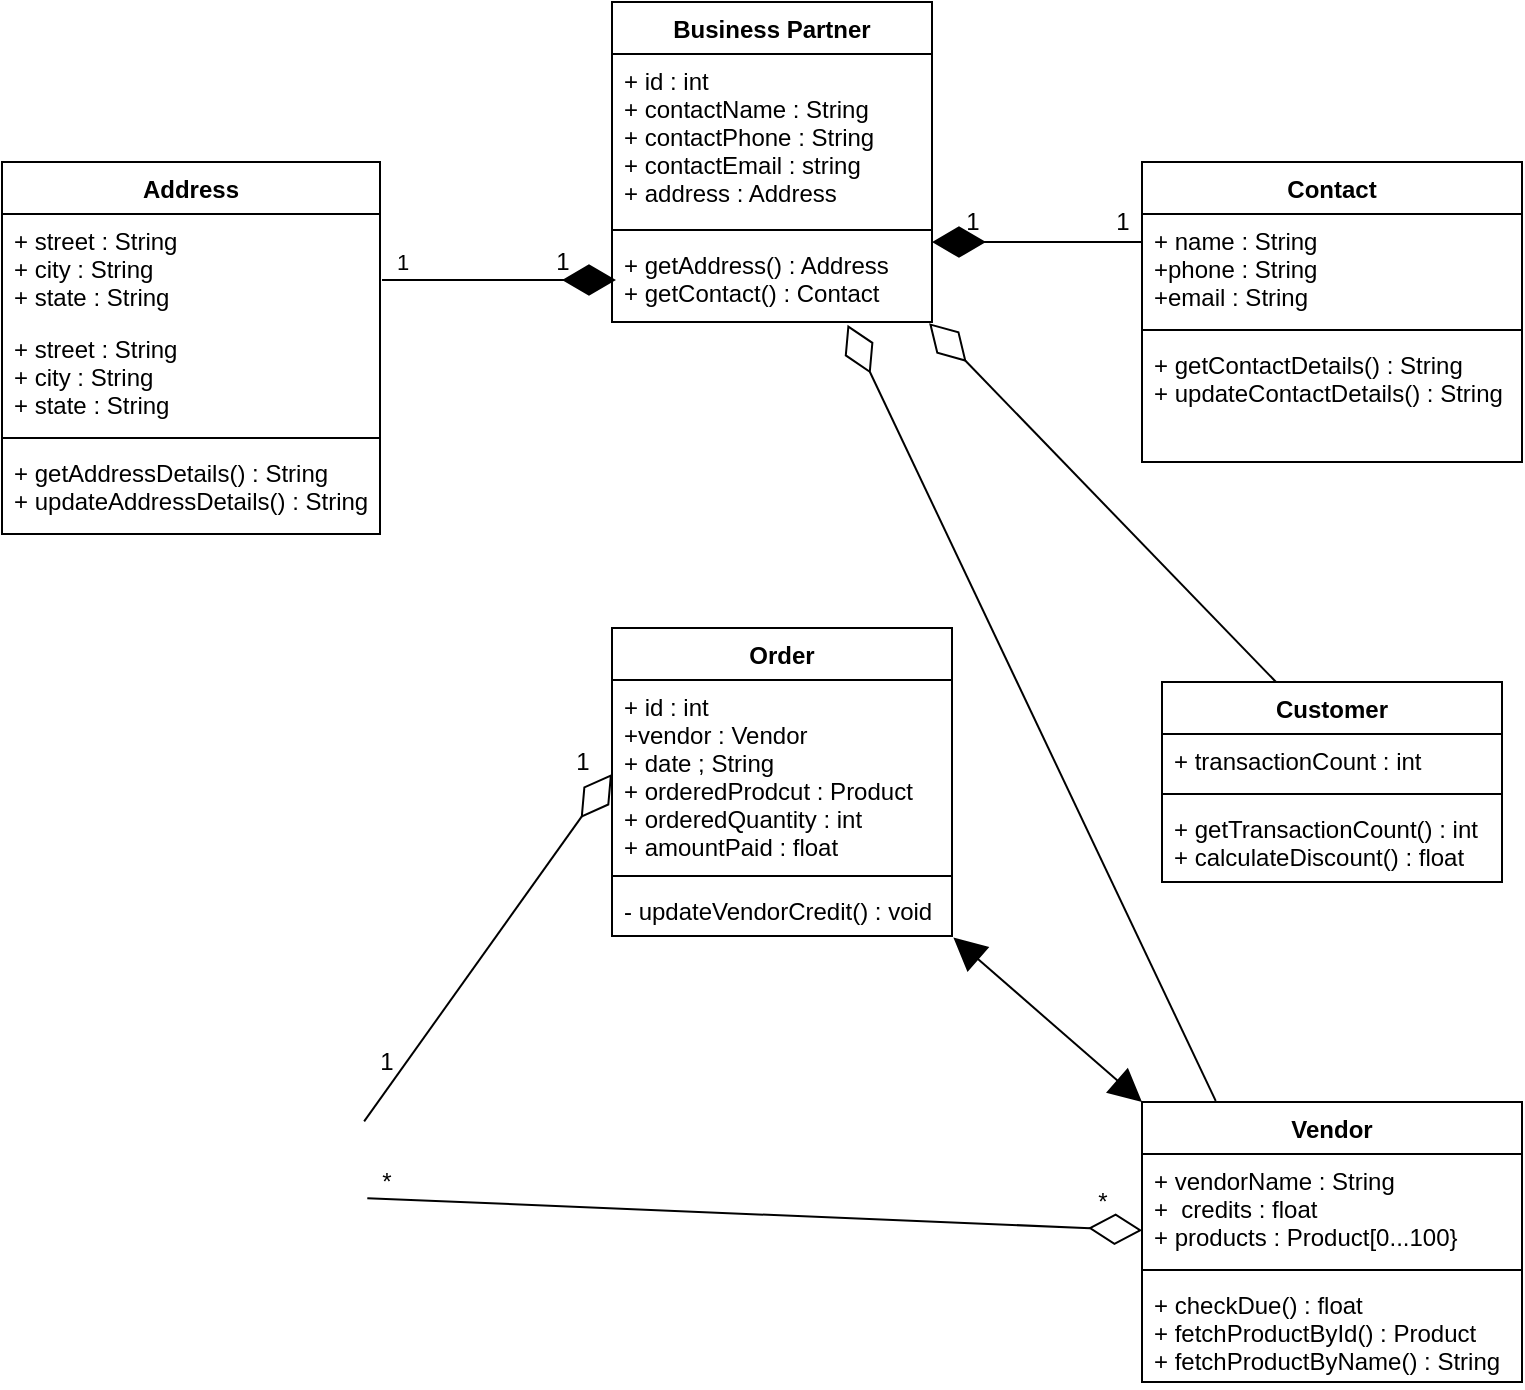 <mxfile version="15.3.3" type="device"><diagram id="SDHZX0b3BYkC4CtzwOez" name="Page-1"><mxGraphModel dx="1038" dy="547" grid="1" gridSize="10" guides="1" tooltips="1" connect="1" arrows="1" fold="1" page="1" pageScale="1" pageWidth="850" pageHeight="1100" math="0" shadow="0"><root><mxCell id="0"/><mxCell id="1" parent="0"/><mxCell id="wdYZqFCPgq0MR4HSgCL4-1" value="Business Partner" style="swimlane;fontStyle=1;align=center;verticalAlign=top;childLayout=stackLayout;horizontal=1;startSize=26;horizontalStack=0;resizeParent=1;resizeParentMax=0;resizeLast=0;collapsible=1;marginBottom=0;hachureGap=4;pointerEvents=0;" vertex="1" parent="1"><mxGeometry x="345" width="160" height="160" as="geometry"/></mxCell><mxCell id="wdYZqFCPgq0MR4HSgCL4-2" value="+ id : int&#10;+ contactName : String&#10;+ contactPhone : String&#10;+ contactEmail : string&#10;+ address : Address" style="text;strokeColor=none;fillColor=none;align=left;verticalAlign=top;spacingLeft=4;spacingRight=4;overflow=hidden;rotatable=0;points=[[0,0.5],[1,0.5]];portConstraint=eastwest;" vertex="1" parent="wdYZqFCPgq0MR4HSgCL4-1"><mxGeometry y="26" width="160" height="84" as="geometry"/></mxCell><mxCell id="wdYZqFCPgq0MR4HSgCL4-3" value="" style="line;strokeWidth=1;fillColor=none;align=left;verticalAlign=middle;spacingTop=-1;spacingLeft=3;spacingRight=3;rotatable=0;labelPosition=right;points=[];portConstraint=eastwest;" vertex="1" parent="wdYZqFCPgq0MR4HSgCL4-1"><mxGeometry y="110" width="160" height="8" as="geometry"/></mxCell><mxCell id="wdYZqFCPgq0MR4HSgCL4-45" value="" style="endArrow=diamondThin;endFill=1;endSize=24;html=1;sourcePerimeterSpacing=8;targetPerimeterSpacing=8;" edge="1" parent="wdYZqFCPgq0MR4HSgCL4-1"><mxGeometry width="160" relative="1" as="geometry"><mxPoint x="-115" y="139" as="sourcePoint"/><mxPoint x="-25" y="139" as="targetPoint"/><Array as="points"><mxPoint x="-15" y="139"/></Array></mxGeometry></mxCell><mxCell id="wdYZqFCPgq0MR4HSgCL4-50" value="1" style="edgeLabel;html=1;align=center;verticalAlign=middle;resizable=0;points=[];" vertex="1" connectable="0" parent="wdYZqFCPgq0MR4HSgCL4-45"><mxGeometry x="-0.76" y="2" relative="1" as="geometry"><mxPoint x="-3" y="-7" as="offset"/></mxGeometry></mxCell><mxCell id="wdYZqFCPgq0MR4HSgCL4-4" value="+ getAddress() : Address&#10;+ getContact() : Contact" style="text;strokeColor=none;fillColor=none;align=left;verticalAlign=top;spacingLeft=4;spacingRight=4;overflow=hidden;rotatable=0;points=[[0,0.5],[1,0.5]];portConstraint=eastwest;" vertex="1" parent="wdYZqFCPgq0MR4HSgCL4-1"><mxGeometry y="118" width="160" height="42" as="geometry"/></mxCell><mxCell id="wdYZqFCPgq0MR4HSgCL4-7" value="Address" style="swimlane;fontStyle=1;align=center;verticalAlign=top;childLayout=stackLayout;horizontal=1;startSize=26;horizontalStack=0;resizeParent=1;resizeParentMax=0;resizeLast=0;collapsible=1;marginBottom=0;hachureGap=4;pointerEvents=0;" vertex="1" parent="1"><mxGeometry x="40" y="80" width="189" height="186" as="geometry"/></mxCell><mxCell id="wdYZqFCPgq0MR4HSgCL4-8" value="+ street : String&#10;+ city : String&#10;+ state : String" style="text;strokeColor=none;fillColor=none;align=left;verticalAlign=top;spacingLeft=4;spacingRight=4;overflow=hidden;rotatable=0;points=[[0,0.5],[1,0.5]];portConstraint=eastwest;" vertex="1" parent="wdYZqFCPgq0MR4HSgCL4-7"><mxGeometry y="26" width="189" height="54" as="geometry"/></mxCell><mxCell id="wdYZqFCPgq0MR4HSgCL4-49" value="+ street : String&#10;+ city : String&#10;+ state : String" style="text;strokeColor=none;fillColor=none;align=left;verticalAlign=top;spacingLeft=4;spacingRight=4;overflow=hidden;rotatable=0;points=[[0,0.5],[1,0.5]];portConstraint=eastwest;" vertex="1" parent="wdYZqFCPgq0MR4HSgCL4-7"><mxGeometry y="80" width="189" height="54" as="geometry"/></mxCell><mxCell id="wdYZqFCPgq0MR4HSgCL4-9" value="" style="line;strokeWidth=1;fillColor=none;align=left;verticalAlign=middle;spacingTop=-1;spacingLeft=3;spacingRight=3;rotatable=0;labelPosition=right;points=[];portConstraint=eastwest;" vertex="1" parent="wdYZqFCPgq0MR4HSgCL4-7"><mxGeometry y="134" width="189" height="8" as="geometry"/></mxCell><mxCell id="wdYZqFCPgq0MR4HSgCL4-10" value="+ getAddressDetails() : String&#10;+ updateAddressDetails() : String" style="text;strokeColor=none;fillColor=none;align=left;verticalAlign=top;spacingLeft=4;spacingRight=4;overflow=hidden;rotatable=0;points=[[0,0.5],[1,0.5]];portConstraint=eastwest;" vertex="1" parent="wdYZqFCPgq0MR4HSgCL4-7"><mxGeometry y="142" width="189" height="44" as="geometry"/></mxCell><mxCell id="wdYZqFCPgq0MR4HSgCL4-11" value="Contact" style="swimlane;fontStyle=1;align=center;verticalAlign=top;childLayout=stackLayout;horizontal=1;startSize=26;horizontalStack=0;resizeParent=1;resizeParentMax=0;resizeLast=0;collapsible=1;marginBottom=0;hachureGap=4;pointerEvents=0;" vertex="1" parent="1"><mxGeometry x="610" y="80" width="190" height="150" as="geometry"/></mxCell><mxCell id="wdYZqFCPgq0MR4HSgCL4-12" value="+ name : String&#10;+phone : String&#10;+email : String" style="text;strokeColor=none;fillColor=none;align=left;verticalAlign=top;spacingLeft=4;spacingRight=4;overflow=hidden;rotatable=0;points=[[0,0.5],[1,0.5]];portConstraint=eastwest;" vertex="1" parent="wdYZqFCPgq0MR4HSgCL4-11"><mxGeometry y="26" width="190" height="54" as="geometry"/></mxCell><mxCell id="wdYZqFCPgq0MR4HSgCL4-13" value="" style="line;strokeWidth=1;fillColor=none;align=left;verticalAlign=middle;spacingTop=-1;spacingLeft=3;spacingRight=3;rotatable=0;labelPosition=right;points=[];portConstraint=eastwest;" vertex="1" parent="wdYZqFCPgq0MR4HSgCL4-11"><mxGeometry y="80" width="190" height="8" as="geometry"/></mxCell><mxCell id="wdYZqFCPgq0MR4HSgCL4-14" value="+ getContactDetails() : String&#10;+ updateContactDetails() : String" style="text;strokeColor=none;fillColor=none;align=left;verticalAlign=top;spacingLeft=4;spacingRight=4;overflow=hidden;rotatable=0;points=[[0,0.5],[1,0.5]];portConstraint=eastwest;" vertex="1" parent="wdYZqFCPgq0MR4HSgCL4-11"><mxGeometry y="88" width="190" height="62" as="geometry"/></mxCell><mxCell id="wdYZqFCPgq0MR4HSgCL4-15" value="Customer" style="swimlane;fontStyle=1;align=center;verticalAlign=top;childLayout=stackLayout;horizontal=1;startSize=26;horizontalStack=0;resizeParent=1;resizeParentMax=0;resizeLast=0;collapsible=1;marginBottom=0;hachureGap=4;pointerEvents=0;" vertex="1" parent="1"><mxGeometry x="620" y="340" width="170" height="100" as="geometry"/></mxCell><mxCell id="wdYZqFCPgq0MR4HSgCL4-16" value="+ transactionCount : int" style="text;strokeColor=none;fillColor=none;align=left;verticalAlign=top;spacingLeft=4;spacingRight=4;overflow=hidden;rotatable=0;points=[[0,0.5],[1,0.5]];portConstraint=eastwest;" vertex="1" parent="wdYZqFCPgq0MR4HSgCL4-15"><mxGeometry y="26" width="170" height="26" as="geometry"/></mxCell><mxCell id="wdYZqFCPgq0MR4HSgCL4-17" value="" style="line;strokeWidth=1;fillColor=none;align=left;verticalAlign=middle;spacingTop=-1;spacingLeft=3;spacingRight=3;rotatable=0;labelPosition=right;points=[];portConstraint=eastwest;" vertex="1" parent="wdYZqFCPgq0MR4HSgCL4-15"><mxGeometry y="52" width="170" height="8" as="geometry"/></mxCell><mxCell id="wdYZqFCPgq0MR4HSgCL4-18" value="+ getTransactionCount() : int&#10;+ calculateDiscount() : float" style="text;strokeColor=none;fillColor=none;align=left;verticalAlign=top;spacingLeft=4;spacingRight=4;overflow=hidden;rotatable=0;points=[[0,0.5],[1,0.5]];portConstraint=eastwest;" vertex="1" parent="wdYZqFCPgq0MR4HSgCL4-15"><mxGeometry y="60" width="170" height="40" as="geometry"/></mxCell><mxCell id="wdYZqFCPgq0MR4HSgCL4-19" value="Order" style="swimlane;fontStyle=1;align=center;verticalAlign=top;childLayout=stackLayout;horizontal=1;startSize=26;horizontalStack=0;resizeParent=1;resizeParentMax=0;resizeLast=0;collapsible=1;marginBottom=0;hachureGap=4;pointerEvents=0;" vertex="1" parent="1"><mxGeometry x="345" y="313" width="170" height="154" as="geometry"/></mxCell><mxCell id="wdYZqFCPgq0MR4HSgCL4-20" value="+ id : int&#10;+vendor : Vendor&#10;+ date ; String&#10;+ orderedProdcut : Product&#10;+ orderedQuantity : int&#10;+ amountPaid : float&#10;" style="text;strokeColor=none;fillColor=none;align=left;verticalAlign=top;spacingLeft=4;spacingRight=4;overflow=hidden;rotatable=0;points=[[0,0.5],[1,0.5]];portConstraint=eastwest;" vertex="1" parent="wdYZqFCPgq0MR4HSgCL4-19"><mxGeometry y="26" width="170" height="94" as="geometry"/></mxCell><mxCell id="wdYZqFCPgq0MR4HSgCL4-21" value="" style="line;strokeWidth=1;fillColor=none;align=left;verticalAlign=middle;spacingTop=-1;spacingLeft=3;spacingRight=3;rotatable=0;labelPosition=right;points=[];portConstraint=eastwest;" vertex="1" parent="wdYZqFCPgq0MR4HSgCL4-19"><mxGeometry y="120" width="170" height="8" as="geometry"/></mxCell><mxCell id="wdYZqFCPgq0MR4HSgCL4-22" value="- updateVendorCredit() : void" style="text;strokeColor=none;fillColor=none;align=left;verticalAlign=top;spacingLeft=4;spacingRight=4;overflow=hidden;rotatable=0;points=[[0,0.5],[1,0.5]];portConstraint=eastwest;" vertex="1" parent="wdYZqFCPgq0MR4HSgCL4-19"><mxGeometry y="128" width="170" height="26" as="geometry"/></mxCell><mxCell id="wdYZqFCPgq0MR4HSgCL4-36" value="Vendor" style="swimlane;fontStyle=1;align=center;verticalAlign=top;childLayout=stackLayout;horizontal=1;startSize=26;horizontalStack=0;resizeParent=1;resizeParentMax=0;resizeLast=0;collapsible=1;marginBottom=0;hachureGap=4;pointerEvents=0;" vertex="1" parent="1"><mxGeometry x="610" y="550" width="190" height="140" as="geometry"/></mxCell><mxCell id="wdYZqFCPgq0MR4HSgCL4-37" value="+ vendorName : String&#10;+  credits : float&#10;+ products : Product[0...100}" style="text;strokeColor=none;fillColor=none;align=left;verticalAlign=top;spacingLeft=4;spacingRight=4;overflow=hidden;rotatable=0;points=[[0,0.5],[1,0.5]];portConstraint=eastwest;" vertex="1" parent="wdYZqFCPgq0MR4HSgCL4-36"><mxGeometry y="26" width="190" height="54" as="geometry"/></mxCell><mxCell id="wdYZqFCPgq0MR4HSgCL4-38" value="" style="line;strokeWidth=1;fillColor=none;align=left;verticalAlign=middle;spacingTop=-1;spacingLeft=3;spacingRight=3;rotatable=0;labelPosition=right;points=[];portConstraint=eastwest;" vertex="1" parent="wdYZqFCPgq0MR4HSgCL4-36"><mxGeometry y="80" width="190" height="8" as="geometry"/></mxCell><mxCell id="wdYZqFCPgq0MR4HSgCL4-39" value="+ checkDue() : float&#10;+ fetchProductById() : Product&#10;+ fetchProductByName() : String" style="text;strokeColor=none;fillColor=none;align=left;verticalAlign=top;spacingLeft=4;spacingRight=4;overflow=hidden;rotatable=0;points=[[0,0.5],[1,0.5]];portConstraint=eastwest;" vertex="1" parent="wdYZqFCPgq0MR4HSgCL4-36"><mxGeometry y="88" width="190" height="52" as="geometry"/></mxCell><mxCell id="wdYZqFCPgq0MR4HSgCL4-53" value="1" style="text;html=1;align=center;verticalAlign=middle;resizable=0;points=[];autosize=1;strokeColor=none;fillColor=none;" vertex="1" parent="1"><mxGeometry x="310" y="120" width="20" height="20" as="geometry"/></mxCell><mxCell id="wdYZqFCPgq0MR4HSgCL4-54" value="" style="endArrow=diamondThin;endFill=1;endSize=24;html=1;sourcePerimeterSpacing=8;targetPerimeterSpacing=8;" edge="1" parent="1"><mxGeometry width="160" relative="1" as="geometry"><mxPoint x="610" y="120" as="sourcePoint"/><mxPoint x="505" y="120" as="targetPoint"/></mxGeometry></mxCell><mxCell id="wdYZqFCPgq0MR4HSgCL4-55" value="1" style="text;html=1;align=center;verticalAlign=middle;resizable=0;points=[];autosize=1;strokeColor=none;fillColor=none;" vertex="1" parent="1"><mxGeometry x="515" y="100" width="20" height="20" as="geometry"/></mxCell><mxCell id="wdYZqFCPgq0MR4HSgCL4-56" value="1" style="text;html=1;align=center;verticalAlign=middle;resizable=0;points=[];autosize=1;strokeColor=none;fillColor=none;" vertex="1" parent="1"><mxGeometry x="590" y="100" width="20" height="20" as="geometry"/></mxCell><mxCell id="wdYZqFCPgq0MR4HSgCL4-57" value="" style="endArrow=diamondThin;endFill=0;endSize=24;html=1;sourcePerimeterSpacing=8;targetPerimeterSpacing=8;entryX=0.991;entryY=1.014;entryDx=0;entryDy=0;entryPerimeter=0;" edge="1" parent="1" target="wdYZqFCPgq0MR4HSgCL4-4"><mxGeometry width="160" relative="1" as="geometry"><mxPoint x="677" y="340" as="sourcePoint"/><mxPoint x="500" y="280" as="targetPoint"/></mxGeometry></mxCell><mxCell id="wdYZqFCPgq0MR4HSgCL4-58" value="" style="endArrow=diamondThin;endFill=0;endSize=24;html=1;sourcePerimeterSpacing=8;targetPerimeterSpacing=8;exitX=0.194;exitY=-0.004;exitDx=0;exitDy=0;exitPerimeter=0;entryX=0.736;entryY=1.033;entryDx=0;entryDy=0;entryPerimeter=0;" edge="1" parent="1" source="wdYZqFCPgq0MR4HSgCL4-36" target="wdYZqFCPgq0MR4HSgCL4-4"><mxGeometry width="160" relative="1" as="geometry"><mxPoint x="340" y="280" as="sourcePoint"/><mxPoint x="500" y="280" as="targetPoint"/></mxGeometry></mxCell><mxCell id="wdYZqFCPgq0MR4HSgCL4-59" value="" style="endArrow=diamondThin;endFill=0;endSize=24;html=1;sourcePerimeterSpacing=8;targetPerimeterSpacing=8;exitX=0.999;exitY=0.437;exitDx=0;exitDy=0;exitPerimeter=0;entryX=0;entryY=0.5;entryDx=0;entryDy=0;" edge="1" parent="1" target="wdYZqFCPgq0MR4HSgCL4-20"><mxGeometry width="160" relative="1" as="geometry"><mxPoint x="221.074" y="559.7" as="sourcePoint"/><mxPoint x="500" y="280" as="targetPoint"/></mxGeometry></mxCell><mxCell id="wdYZqFCPgq0MR4HSgCL4-60" value="" style="endArrow=diamondThin;endFill=0;endSize=24;html=1;sourcePerimeterSpacing=8;targetPerimeterSpacing=8;exitX=1.008;exitY=0.821;exitDx=0;exitDy=0;exitPerimeter=0;entryX=0;entryY=0.707;entryDx=0;entryDy=0;entryPerimeter=0;" edge="1" parent="1" target="wdYZqFCPgq0MR4HSgCL4-37"><mxGeometry width="160" relative="1" as="geometry"><mxPoint x="222.654" y="598.1" as="sourcePoint"/><mxPoint x="500" y="480" as="targetPoint"/></mxGeometry></mxCell><mxCell id="wdYZqFCPgq0MR4HSgCL4-61" value="" style="endArrow=block;startArrow=block;endFill=1;startFill=1;html=1;startSize=14;endSize=14;sourcePerimeterSpacing=8;targetPerimeterSpacing=8;entryX=0;entryY=0;entryDx=0;entryDy=0;exitX=1.004;exitY=1.031;exitDx=0;exitDy=0;exitPerimeter=0;" edge="1" parent="1" source="wdYZqFCPgq0MR4HSgCL4-22" target="wdYZqFCPgq0MR4HSgCL4-36"><mxGeometry width="160" relative="1" as="geometry"><mxPoint x="340" y="480" as="sourcePoint"/><mxPoint x="500" y="480" as="targetPoint"/></mxGeometry></mxCell><mxCell id="wdYZqFCPgq0MR4HSgCL4-62" value="1" style="text;html=1;align=center;verticalAlign=middle;resizable=0;points=[];autosize=1;strokeColor=none;fillColor=none;" vertex="1" parent="1"><mxGeometry x="320" y="370" width="20" height="20" as="geometry"/></mxCell><mxCell id="wdYZqFCPgq0MR4HSgCL4-63" value="1" style="text;html=1;align=center;verticalAlign=middle;resizable=0;points=[];autosize=1;strokeColor=none;fillColor=none;" vertex="1" parent="1"><mxGeometry x="222.25" y="520" width="20" height="20" as="geometry"/></mxCell><mxCell id="wdYZqFCPgq0MR4HSgCL4-64" value="*" style="text;html=1;align=center;verticalAlign=middle;resizable=0;points=[];autosize=1;strokeColor=none;fillColor=none;" vertex="1" parent="1"><mxGeometry x="222.25" y="580" width="20" height="20" as="geometry"/></mxCell><mxCell id="wdYZqFCPgq0MR4HSgCL4-65" value="*" style="text;html=1;align=center;verticalAlign=middle;resizable=0;points=[];autosize=1;strokeColor=none;fillColor=none;" vertex="1" parent="1"><mxGeometry x="580" y="590" width="20" height="20" as="geometry"/></mxCell></root></mxGraphModel></diagram></mxfile>